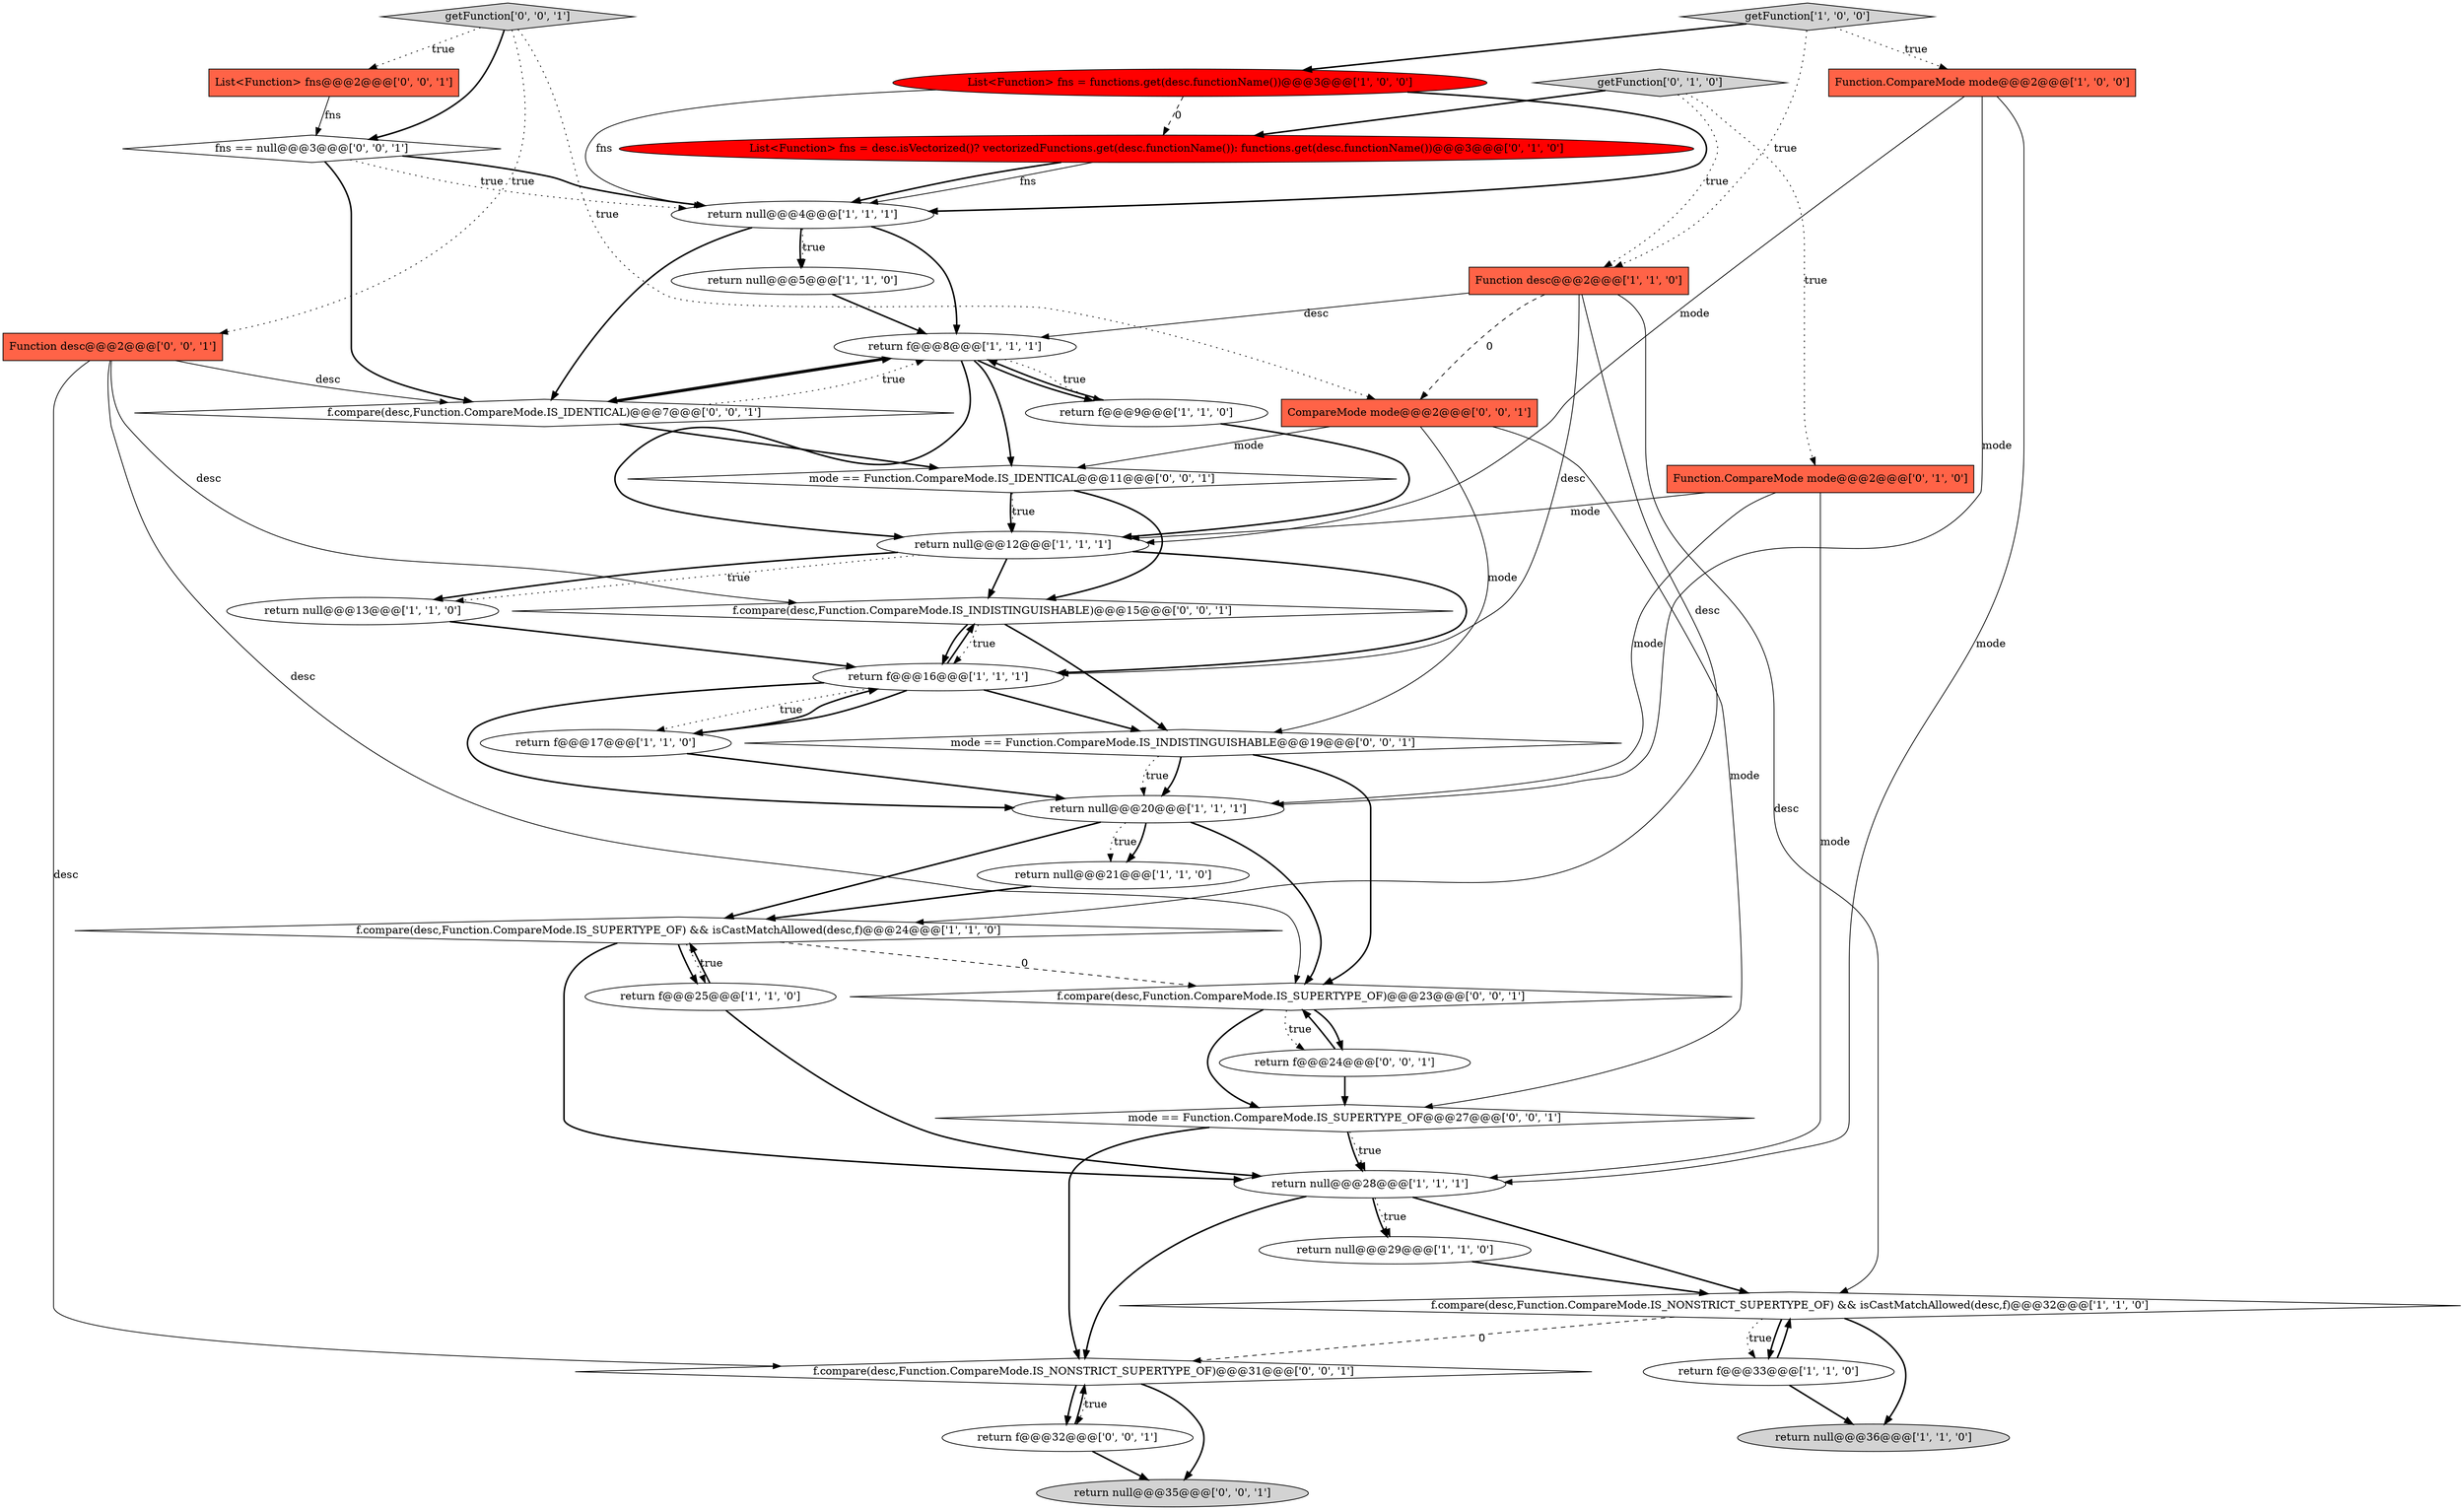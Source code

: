 digraph {
3 [style = filled, label = "Function.CompareMode mode@@@2@@@['1', '0', '0']", fillcolor = tomato, shape = box image = "AAA0AAABBB1BBB"];
13 [style = filled, label = "return null@@@4@@@['1', '1', '1']", fillcolor = white, shape = ellipse image = "AAA0AAABBB1BBB"];
10 [style = filled, label = "return f@@@17@@@['1', '1', '0']", fillcolor = white, shape = ellipse image = "AAA0AAABBB1BBB"];
22 [style = filled, label = "Function.CompareMode mode@@@2@@@['0', '1', '0']", fillcolor = tomato, shape = box image = "AAA0AAABBB2BBB"];
26 [style = filled, label = "return null@@@35@@@['0', '0', '1']", fillcolor = lightgray, shape = ellipse image = "AAA0AAABBB3BBB"];
24 [style = filled, label = "f.compare(desc,Function.CompareMode.IS_NONSTRICT_SUPERTYPE_OF)@@@31@@@['0', '0', '1']", fillcolor = white, shape = diamond image = "AAA0AAABBB3BBB"];
8 [style = filled, label = "List<Function> fns = functions.get(desc.functionName())@@@3@@@['1', '0', '0']", fillcolor = red, shape = ellipse image = "AAA1AAABBB1BBB"];
32 [style = filled, label = "mode == Function.CompareMode.IS_SUPERTYPE_OF@@@27@@@['0', '0', '1']", fillcolor = white, shape = diamond image = "AAA0AAABBB3BBB"];
12 [style = filled, label = "return null@@@21@@@['1', '1', '0']", fillcolor = white, shape = ellipse image = "AAA0AAABBB1BBB"];
23 [style = filled, label = "getFunction['0', '1', '0']", fillcolor = lightgray, shape = diamond image = "AAA0AAABBB2BBB"];
2 [style = filled, label = "return null@@@5@@@['1', '1', '0']", fillcolor = white, shape = ellipse image = "AAA0AAABBB1BBB"];
37 [style = filled, label = "return f@@@24@@@['0', '0', '1']", fillcolor = white, shape = ellipse image = "AAA0AAABBB3BBB"];
29 [style = filled, label = "f.compare(desc,Function.CompareMode.IS_SUPERTYPE_OF)@@@23@@@['0', '0', '1']", fillcolor = white, shape = diamond image = "AAA0AAABBB3BBB"];
20 [style = filled, label = "return f@@@33@@@['1', '1', '0']", fillcolor = white, shape = ellipse image = "AAA0AAABBB1BBB"];
27 [style = filled, label = "return f@@@32@@@['0', '0', '1']", fillcolor = white, shape = ellipse image = "AAA0AAABBB3BBB"];
30 [style = filled, label = "List<Function> fns@@@2@@@['0', '0', '1']", fillcolor = tomato, shape = box image = "AAA0AAABBB3BBB"];
14 [style = filled, label = "return null@@@28@@@['1', '1', '1']", fillcolor = white, shape = ellipse image = "AAA0AAABBB1BBB"];
34 [style = filled, label = "getFunction['0', '0', '1']", fillcolor = lightgray, shape = diamond image = "AAA0AAABBB3BBB"];
31 [style = filled, label = "CompareMode mode@@@2@@@['0', '0', '1']", fillcolor = tomato, shape = box image = "AAA0AAABBB3BBB"];
16 [style = filled, label = "f.compare(desc,Function.CompareMode.IS_NONSTRICT_SUPERTYPE_OF) && isCastMatchAllowed(desc,f)@@@32@@@['1', '1', '0']", fillcolor = white, shape = diamond image = "AAA0AAABBB1BBB"];
25 [style = filled, label = "f.compare(desc,Function.CompareMode.IS_INDISTINGUISHABLE)@@@15@@@['0', '0', '1']", fillcolor = white, shape = diamond image = "AAA0AAABBB3BBB"];
4 [style = filled, label = "return f@@@16@@@['1', '1', '1']", fillcolor = white, shape = ellipse image = "AAA0AAABBB1BBB"];
1 [style = filled, label = "return null@@@29@@@['1', '1', '0']", fillcolor = white, shape = ellipse image = "AAA0AAABBB1BBB"];
38 [style = filled, label = "fns == null@@@3@@@['0', '0', '1']", fillcolor = white, shape = diamond image = "AAA0AAABBB3BBB"];
9 [style = filled, label = "return null@@@36@@@['1', '1', '0']", fillcolor = lightgray, shape = ellipse image = "AAA0AAABBB1BBB"];
11 [style = filled, label = "Function desc@@@2@@@['1', '1', '0']", fillcolor = tomato, shape = box image = "AAA0AAABBB1BBB"];
0 [style = filled, label = "return null@@@12@@@['1', '1', '1']", fillcolor = white, shape = ellipse image = "AAA0AAABBB1BBB"];
15 [style = filled, label = "return f@@@9@@@['1', '1', '0']", fillcolor = white, shape = ellipse image = "AAA0AAABBB1BBB"];
19 [style = filled, label = "return null@@@13@@@['1', '1', '0']", fillcolor = white, shape = ellipse image = "AAA0AAABBB1BBB"];
7 [style = filled, label = "return f@@@8@@@['1', '1', '1']", fillcolor = white, shape = ellipse image = "AAA0AAABBB1BBB"];
18 [style = filled, label = "return f@@@25@@@['1', '1', '0']", fillcolor = white, shape = ellipse image = "AAA0AAABBB1BBB"];
21 [style = filled, label = "List<Function> fns = desc.isVectorized()? vectorizedFunctions.get(desc.functionName()): functions.get(desc.functionName())@@@3@@@['0', '1', '0']", fillcolor = red, shape = ellipse image = "AAA1AAABBB2BBB"];
6 [style = filled, label = "f.compare(desc,Function.CompareMode.IS_SUPERTYPE_OF) && isCastMatchAllowed(desc,f)@@@24@@@['1', '1', '0']", fillcolor = white, shape = diamond image = "AAA0AAABBB1BBB"];
36 [style = filled, label = "f.compare(desc,Function.CompareMode.IS_IDENTICAL)@@@7@@@['0', '0', '1']", fillcolor = white, shape = diamond image = "AAA0AAABBB3BBB"];
5 [style = filled, label = "return null@@@20@@@['1', '1', '1']", fillcolor = white, shape = ellipse image = "AAA0AAABBB1BBB"];
28 [style = filled, label = "Function desc@@@2@@@['0', '0', '1']", fillcolor = tomato, shape = box image = "AAA0AAABBB3BBB"];
33 [style = filled, label = "mode == Function.CompareMode.IS_IDENTICAL@@@11@@@['0', '0', '1']", fillcolor = white, shape = diamond image = "AAA0AAABBB3BBB"];
35 [style = filled, label = "mode == Function.CompareMode.IS_INDISTINGUISHABLE@@@19@@@['0', '0', '1']", fillcolor = white, shape = diamond image = "AAA0AAABBB3BBB"];
17 [style = filled, label = "getFunction['1', '0', '0']", fillcolor = lightgray, shape = diamond image = "AAA0AAABBB1BBB"];
14->24 [style = bold, label=""];
4->25 [style = bold, label=""];
23->22 [style = dotted, label="true"];
20->9 [style = bold, label=""];
31->35 [style = solid, label="mode"];
0->19 [style = dotted, label="true"];
25->4 [style = dotted, label="true"];
16->20 [style = dotted, label="true"];
5->12 [style = dotted, label="true"];
24->27 [style = dotted, label="true"];
25->35 [style = bold, label=""];
36->33 [style = bold, label=""];
33->0 [style = bold, label=""];
11->16 [style = solid, label="desc"];
31->32 [style = solid, label="mode"];
6->18 [style = dotted, label="true"];
20->16 [style = bold, label=""];
33->25 [style = bold, label=""];
0->25 [style = bold, label=""];
15->0 [style = bold, label=""];
13->36 [style = bold, label=""];
37->32 [style = bold, label=""];
3->0 [style = solid, label="mode"];
24->27 [style = bold, label=""];
11->4 [style = solid, label="desc"];
16->9 [style = bold, label=""];
21->13 [style = bold, label=""];
8->13 [style = solid, label="fns"];
14->16 [style = bold, label=""];
5->29 [style = bold, label=""];
34->28 [style = dotted, label="true"];
21->13 [style = solid, label="fns"];
0->19 [style = bold, label=""];
38->13 [style = dotted, label="true"];
37->29 [style = bold, label=""];
7->0 [style = bold, label=""];
17->3 [style = dotted, label="true"];
35->5 [style = bold, label=""];
7->33 [style = bold, label=""];
36->7 [style = dotted, label="true"];
3->5 [style = solid, label="mode"];
34->31 [style = dotted, label="true"];
5->6 [style = bold, label=""];
30->38 [style = solid, label="fns"];
1->16 [style = bold, label=""];
29->32 [style = bold, label=""];
22->5 [style = solid, label="mode"];
14->1 [style = dotted, label="true"];
34->38 [style = bold, label=""];
16->20 [style = bold, label=""];
27->26 [style = bold, label=""];
28->25 [style = solid, label="desc"];
22->0 [style = solid, label="mode"];
4->10 [style = bold, label=""];
17->8 [style = bold, label=""];
33->0 [style = dotted, label="true"];
35->29 [style = bold, label=""];
4->10 [style = dotted, label="true"];
6->18 [style = bold, label=""];
32->14 [style = bold, label=""];
29->37 [style = bold, label=""];
32->14 [style = dotted, label="true"];
7->15 [style = dotted, label="true"];
11->7 [style = solid, label="desc"];
13->2 [style = dotted, label="true"];
24->26 [style = bold, label=""];
10->5 [style = bold, label=""];
18->6 [style = bold, label=""];
11->31 [style = dashed, label="0"];
7->15 [style = bold, label=""];
27->24 [style = bold, label=""];
31->33 [style = solid, label="mode"];
34->30 [style = dotted, label="true"];
11->6 [style = solid, label="desc"];
4->5 [style = bold, label=""];
7->36 [style = bold, label=""];
8->13 [style = bold, label=""];
22->14 [style = solid, label="mode"];
13->2 [style = bold, label=""];
17->11 [style = dotted, label="true"];
4->35 [style = bold, label=""];
15->7 [style = bold, label=""];
35->5 [style = dotted, label="true"];
16->24 [style = dashed, label="0"];
28->24 [style = solid, label="desc"];
28->36 [style = solid, label="desc"];
25->4 [style = bold, label=""];
38->36 [style = bold, label=""];
8->21 [style = dashed, label="0"];
29->37 [style = dotted, label="true"];
12->6 [style = bold, label=""];
14->1 [style = bold, label=""];
3->14 [style = solid, label="mode"];
6->14 [style = bold, label=""];
6->29 [style = dashed, label="0"];
23->21 [style = bold, label=""];
5->12 [style = bold, label=""];
0->4 [style = bold, label=""];
28->29 [style = solid, label="desc"];
13->7 [style = bold, label=""];
36->7 [style = bold, label=""];
10->4 [style = bold, label=""];
19->4 [style = bold, label=""];
2->7 [style = bold, label=""];
38->13 [style = bold, label=""];
32->24 [style = bold, label=""];
18->14 [style = bold, label=""];
23->11 [style = dotted, label="true"];
}
